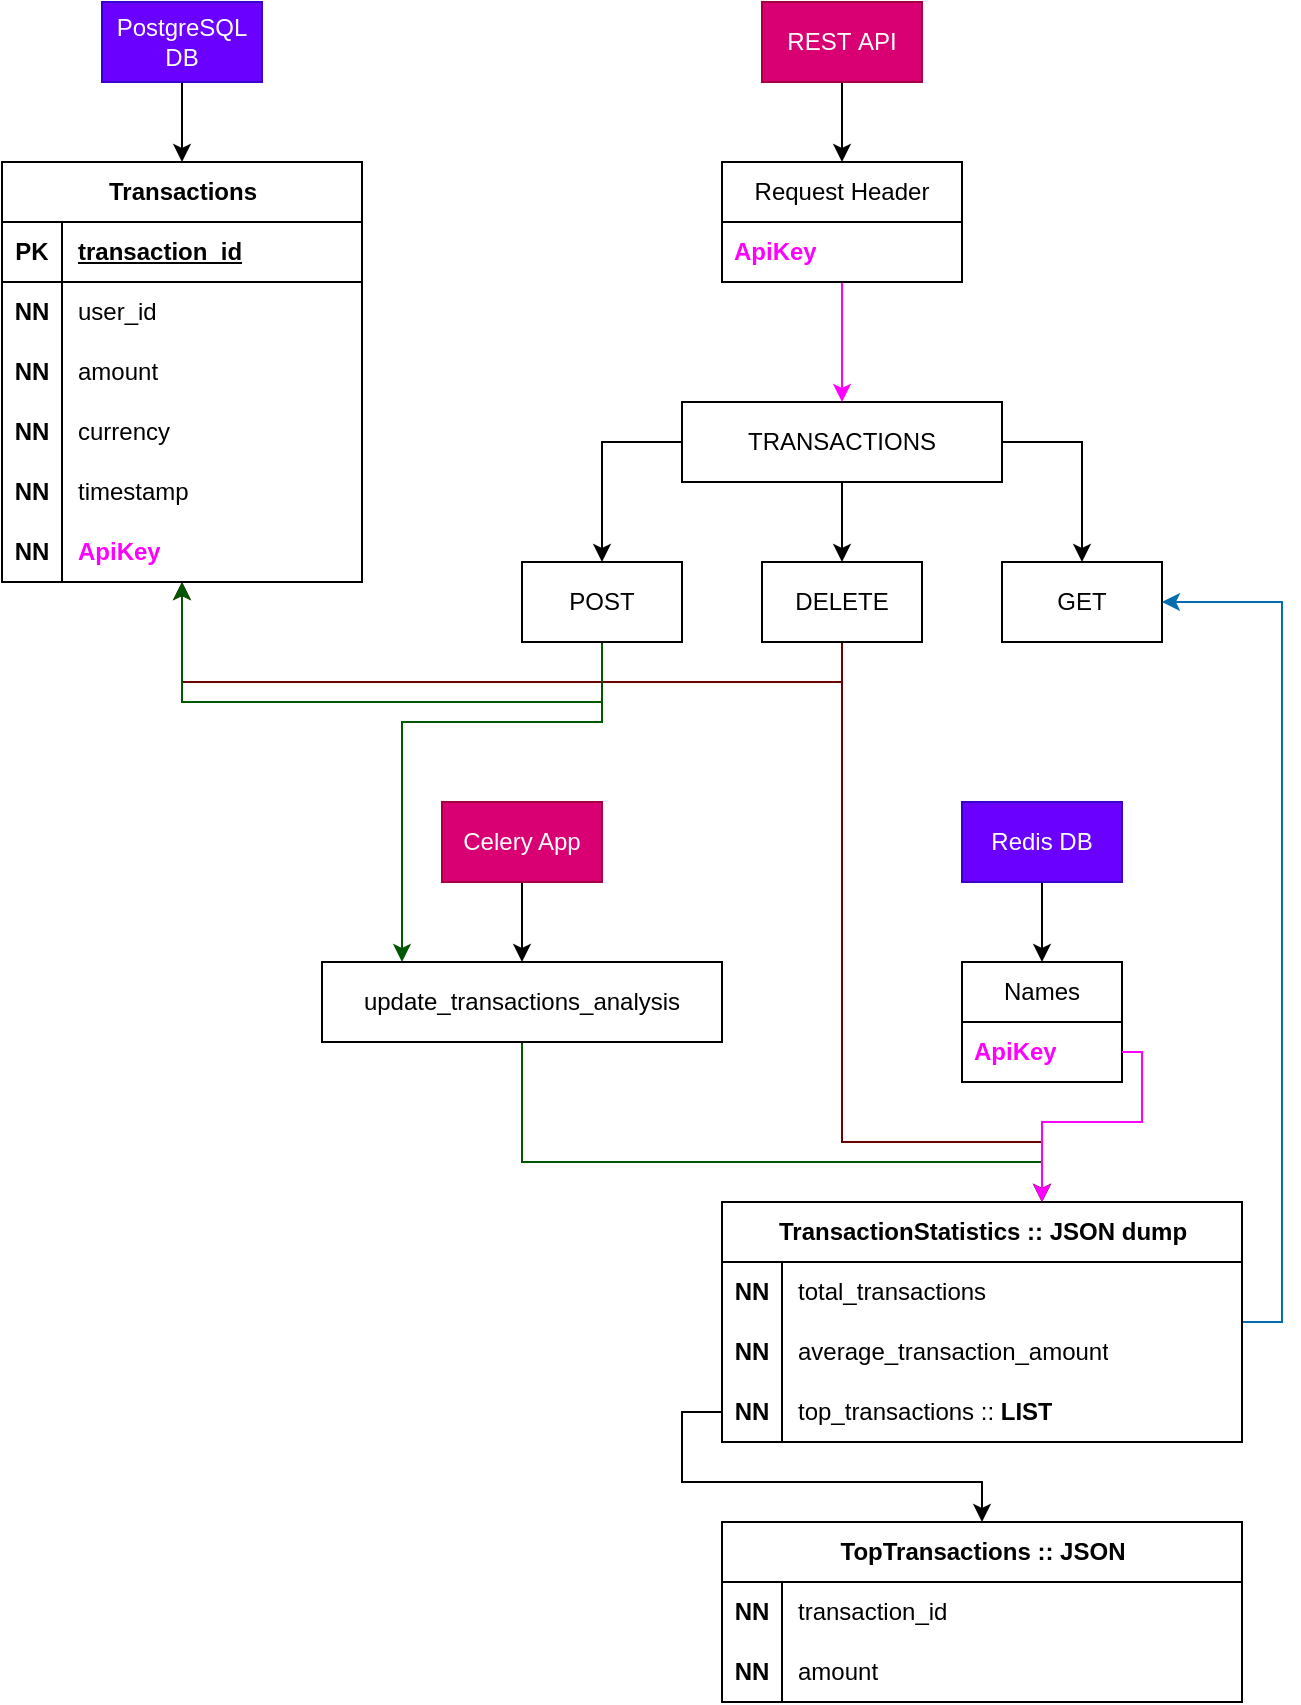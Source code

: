 <mxfile version="25.0.1">
  <diagram name="Page-1" id="o1BG832dbzwNH8DZ9vMf">
    <mxGraphModel dx="1931" dy="882" grid="1" gridSize="10" guides="1" tooltips="1" connect="1" arrows="1" fold="1" page="1" pageScale="1" pageWidth="850" pageHeight="1100" math="0" shadow="0">
      <root>
        <mxCell id="0" />
        <mxCell id="1" parent="0" />
        <mxCell id="3QUCudFNaCBAuOS9WqLj-140" style="edgeStyle=orthogonalEdgeStyle;rounded=0;orthogonalLoop=1;jettySize=auto;html=1;fillColor=#a20025;strokeColor=#6F0000;" parent="1" source="3QUCudFNaCBAuOS9WqLj-3" target="3QUCudFNaCBAuOS9WqLj-13" edge="1">
          <mxGeometry relative="1" as="geometry">
            <Array as="points">
              <mxPoint x="540" y="460" />
              <mxPoint x="210" y="460" />
            </Array>
          </mxGeometry>
        </mxCell>
        <mxCell id="3QUCudFNaCBAuOS9WqLj-240" style="edgeStyle=orthogonalEdgeStyle;rounded=0;orthogonalLoop=1;jettySize=auto;html=1;fillColor=#a20025;strokeColor=#6F0000;" parent="1" source="3QUCudFNaCBAuOS9WqLj-3" target="3QUCudFNaCBAuOS9WqLj-226" edge="1">
          <mxGeometry relative="1" as="geometry">
            <Array as="points">
              <mxPoint x="540" y="690" />
              <mxPoint x="640" y="690" />
            </Array>
          </mxGeometry>
        </mxCell>
        <mxCell id="3QUCudFNaCBAuOS9WqLj-3" value="DELETE" style="whiteSpace=wrap;html=1;" parent="1" vertex="1">
          <mxGeometry x="500" y="400" width="80" height="40" as="geometry" />
        </mxCell>
        <mxCell id="3QUCudFNaCBAuOS9WqLj-84" style="edgeStyle=orthogonalEdgeStyle;rounded=0;orthogonalLoop=1;jettySize=auto;html=1;fillColor=#008a00;strokeColor=#005700;" parent="1" source="3QUCudFNaCBAuOS9WqLj-7" target="3QUCudFNaCBAuOS9WqLj-13" edge="1">
          <mxGeometry relative="1" as="geometry">
            <Array as="points">
              <mxPoint x="420" y="470" />
              <mxPoint x="210" y="470" />
            </Array>
          </mxGeometry>
        </mxCell>
        <mxCell id="3QUCudFNaCBAuOS9WqLj-173" style="edgeStyle=orthogonalEdgeStyle;rounded=0;orthogonalLoop=1;jettySize=auto;html=1;fillColor=#008a00;strokeColor=#005700;" parent="1" source="3QUCudFNaCBAuOS9WqLj-7" target="3QUCudFNaCBAuOS9WqLj-79" edge="1">
          <mxGeometry relative="1" as="geometry">
            <Array as="points">
              <mxPoint x="420" y="480" />
              <mxPoint x="320" y="480" />
              <mxPoint x="320" y="620" />
            </Array>
          </mxGeometry>
        </mxCell>
        <mxCell id="3QUCudFNaCBAuOS9WqLj-7" value="POST" style="whiteSpace=wrap;html=1;" parent="1" vertex="1">
          <mxGeometry x="380" y="400" width="80" height="40" as="geometry" />
        </mxCell>
        <mxCell id="3QUCudFNaCBAuOS9WqLj-9" value="GET" style="whiteSpace=wrap;html=1;" parent="1" vertex="1">
          <mxGeometry x="620" y="400" width="80" height="40" as="geometry" />
        </mxCell>
        <mxCell id="3QUCudFNaCBAuOS9WqLj-73" style="edgeStyle=orthogonalEdgeStyle;rounded=0;orthogonalLoop=1;jettySize=auto;html=1;" parent="1" source="3QUCudFNaCBAuOS9WqLj-11" target="3QUCudFNaCBAuOS9WqLj-3" edge="1">
          <mxGeometry relative="1" as="geometry" />
        </mxCell>
        <mxCell id="3QUCudFNaCBAuOS9WqLj-74" style="edgeStyle=orthogonalEdgeStyle;rounded=0;orthogonalLoop=1;jettySize=auto;html=1;" parent="1" source="3QUCudFNaCBAuOS9WqLj-11" target="3QUCudFNaCBAuOS9WqLj-9" edge="1">
          <mxGeometry relative="1" as="geometry">
            <Array as="points">
              <mxPoint x="660" y="340" />
            </Array>
          </mxGeometry>
        </mxCell>
        <mxCell id="3QUCudFNaCBAuOS9WqLj-75" style="edgeStyle=orthogonalEdgeStyle;rounded=0;orthogonalLoop=1;jettySize=auto;html=1;" parent="1" source="3QUCudFNaCBAuOS9WqLj-11" target="3QUCudFNaCBAuOS9WqLj-7" edge="1">
          <mxGeometry relative="1" as="geometry">
            <Array as="points">
              <mxPoint x="420" y="340" />
            </Array>
          </mxGeometry>
        </mxCell>
        <mxCell id="3QUCudFNaCBAuOS9WqLj-11" value="TRANSACTIONS" style="whiteSpace=wrap;html=1;" parent="1" vertex="1">
          <mxGeometry x="460" y="320" width="160" height="40" as="geometry" />
        </mxCell>
        <mxCell id="3QUCudFNaCBAuOS9WqLj-13" value="Transactions" style="shape=table;startSize=30;container=1;collapsible=1;childLayout=tableLayout;fixedRows=1;rowLines=0;fontStyle=1;align=center;resizeLast=1;html=1;" parent="1" vertex="1">
          <mxGeometry x="120" y="200" width="180" height="210" as="geometry" />
        </mxCell>
        <mxCell id="3QUCudFNaCBAuOS9WqLj-14" value="" style="shape=tableRow;horizontal=0;startSize=0;swimlaneHead=0;swimlaneBody=0;fillColor=none;collapsible=0;dropTarget=0;points=[[0,0.5],[1,0.5]];portConstraint=eastwest;top=0;left=0;right=0;bottom=1;" parent="3QUCudFNaCBAuOS9WqLj-13" vertex="1">
          <mxGeometry y="30" width="180" height="30" as="geometry" />
        </mxCell>
        <mxCell id="3QUCudFNaCBAuOS9WqLj-15" value="PK" style="shape=partialRectangle;connectable=0;fillColor=none;top=0;left=0;bottom=0;right=0;fontStyle=1;overflow=hidden;whiteSpace=wrap;html=1;" parent="3QUCudFNaCBAuOS9WqLj-14" vertex="1">
          <mxGeometry width="30" height="30" as="geometry">
            <mxRectangle width="30" height="30" as="alternateBounds" />
          </mxGeometry>
        </mxCell>
        <mxCell id="3QUCudFNaCBAuOS9WqLj-16" value="transaction_id" style="shape=partialRectangle;connectable=0;fillColor=none;top=0;left=0;bottom=0;right=0;align=left;spacingLeft=6;fontStyle=5;overflow=hidden;whiteSpace=wrap;html=1;" parent="3QUCudFNaCBAuOS9WqLj-14" vertex="1">
          <mxGeometry x="30" width="150" height="30" as="geometry">
            <mxRectangle width="150" height="30" as="alternateBounds" />
          </mxGeometry>
        </mxCell>
        <mxCell id="3QUCudFNaCBAuOS9WqLj-17" value="" style="shape=tableRow;horizontal=0;startSize=0;swimlaneHead=0;swimlaneBody=0;fillColor=none;collapsible=0;dropTarget=0;points=[[0,0.5],[1,0.5]];portConstraint=eastwest;top=0;left=0;right=0;bottom=0;" parent="3QUCudFNaCBAuOS9WqLj-13" vertex="1">
          <mxGeometry y="60" width="180" height="30" as="geometry" />
        </mxCell>
        <mxCell id="3QUCudFNaCBAuOS9WqLj-18" value="&lt;b&gt;NN&lt;/b&gt;" style="shape=partialRectangle;connectable=0;fillColor=none;top=0;left=0;bottom=0;right=0;editable=1;overflow=hidden;whiteSpace=wrap;html=1;" parent="3QUCudFNaCBAuOS9WqLj-17" vertex="1">
          <mxGeometry width="30" height="30" as="geometry">
            <mxRectangle width="30" height="30" as="alternateBounds" />
          </mxGeometry>
        </mxCell>
        <mxCell id="3QUCudFNaCBAuOS9WqLj-19" value="user_id" style="shape=partialRectangle;connectable=0;fillColor=none;top=0;left=0;bottom=0;right=0;align=left;spacingLeft=6;overflow=hidden;whiteSpace=wrap;html=1;" parent="3QUCudFNaCBAuOS9WqLj-17" vertex="1">
          <mxGeometry x="30" width="150" height="30" as="geometry">
            <mxRectangle width="150" height="30" as="alternateBounds" />
          </mxGeometry>
        </mxCell>
        <mxCell id="3QUCudFNaCBAuOS9WqLj-20" value="" style="shape=tableRow;horizontal=0;startSize=0;swimlaneHead=0;swimlaneBody=0;fillColor=none;collapsible=0;dropTarget=0;points=[[0,0.5],[1,0.5]];portConstraint=eastwest;top=0;left=0;right=0;bottom=0;" parent="3QUCudFNaCBAuOS9WqLj-13" vertex="1">
          <mxGeometry y="90" width="180" height="30" as="geometry" />
        </mxCell>
        <mxCell id="3QUCudFNaCBAuOS9WqLj-21" value="&lt;b&gt;NN&lt;/b&gt;" style="shape=partialRectangle;connectable=0;fillColor=none;top=0;left=0;bottom=0;right=0;editable=1;overflow=hidden;whiteSpace=wrap;html=1;" parent="3QUCudFNaCBAuOS9WqLj-20" vertex="1">
          <mxGeometry width="30" height="30" as="geometry">
            <mxRectangle width="30" height="30" as="alternateBounds" />
          </mxGeometry>
        </mxCell>
        <mxCell id="3QUCudFNaCBAuOS9WqLj-22" value="amount" style="shape=partialRectangle;connectable=0;fillColor=none;top=0;left=0;bottom=0;right=0;align=left;spacingLeft=6;overflow=hidden;whiteSpace=wrap;html=1;" parent="3QUCudFNaCBAuOS9WqLj-20" vertex="1">
          <mxGeometry x="30" width="150" height="30" as="geometry">
            <mxRectangle width="150" height="30" as="alternateBounds" />
          </mxGeometry>
        </mxCell>
        <mxCell id="3QUCudFNaCBAuOS9WqLj-23" value="" style="shape=tableRow;horizontal=0;startSize=0;swimlaneHead=0;swimlaneBody=0;fillColor=none;collapsible=0;dropTarget=0;points=[[0,0.5],[1,0.5]];portConstraint=eastwest;top=0;left=0;right=0;bottom=0;" parent="3QUCudFNaCBAuOS9WqLj-13" vertex="1">
          <mxGeometry y="120" width="180" height="30" as="geometry" />
        </mxCell>
        <mxCell id="3QUCudFNaCBAuOS9WqLj-24" value="&lt;b&gt;NN&lt;/b&gt;" style="shape=partialRectangle;connectable=0;fillColor=none;top=0;left=0;bottom=0;right=0;editable=1;overflow=hidden;whiteSpace=wrap;html=1;" parent="3QUCudFNaCBAuOS9WqLj-23" vertex="1">
          <mxGeometry width="30" height="30" as="geometry">
            <mxRectangle width="30" height="30" as="alternateBounds" />
          </mxGeometry>
        </mxCell>
        <mxCell id="3QUCudFNaCBAuOS9WqLj-25" value="currency" style="shape=partialRectangle;connectable=0;fillColor=none;top=0;left=0;bottom=0;right=0;align=left;spacingLeft=6;overflow=hidden;whiteSpace=wrap;html=1;" parent="3QUCudFNaCBAuOS9WqLj-23" vertex="1">
          <mxGeometry x="30" width="150" height="30" as="geometry">
            <mxRectangle width="150" height="30" as="alternateBounds" />
          </mxGeometry>
        </mxCell>
        <mxCell id="3QUCudFNaCBAuOS9WqLj-26" style="shape=tableRow;horizontal=0;startSize=0;swimlaneHead=0;swimlaneBody=0;fillColor=none;collapsible=0;dropTarget=0;points=[[0,0.5],[1,0.5]];portConstraint=eastwest;top=0;left=0;right=0;bottom=0;" parent="3QUCudFNaCBAuOS9WqLj-13" vertex="1">
          <mxGeometry y="150" width="180" height="30" as="geometry" />
        </mxCell>
        <mxCell id="3QUCudFNaCBAuOS9WqLj-27" value="&lt;b&gt;NN&lt;/b&gt;" style="shape=partialRectangle;connectable=0;fillColor=none;top=0;left=0;bottom=0;right=0;editable=1;overflow=hidden;whiteSpace=wrap;html=1;" parent="3QUCudFNaCBAuOS9WqLj-26" vertex="1">
          <mxGeometry width="30" height="30" as="geometry">
            <mxRectangle width="30" height="30" as="alternateBounds" />
          </mxGeometry>
        </mxCell>
        <mxCell id="3QUCudFNaCBAuOS9WqLj-28" value="timestamp" style="shape=partialRectangle;connectable=0;fillColor=none;top=0;left=0;bottom=0;right=0;align=left;spacingLeft=6;overflow=hidden;whiteSpace=wrap;html=1;" parent="3QUCudFNaCBAuOS9WqLj-26" vertex="1">
          <mxGeometry x="30" width="150" height="30" as="geometry">
            <mxRectangle width="150" height="30" as="alternateBounds" />
          </mxGeometry>
        </mxCell>
        <mxCell id="3QUCudFNaCBAuOS9WqLj-168" style="shape=tableRow;horizontal=0;startSize=0;swimlaneHead=0;swimlaneBody=0;fillColor=none;collapsible=0;dropTarget=0;points=[[0,0.5],[1,0.5]];portConstraint=eastwest;top=0;left=0;right=0;bottom=0;" parent="3QUCudFNaCBAuOS9WqLj-13" vertex="1">
          <mxGeometry y="180" width="180" height="30" as="geometry" />
        </mxCell>
        <mxCell id="3QUCudFNaCBAuOS9WqLj-169" value="&lt;b&gt;NN&lt;/b&gt;" style="shape=partialRectangle;connectable=0;fillColor=none;top=0;left=0;bottom=0;right=0;editable=1;overflow=hidden;whiteSpace=wrap;html=1;" parent="3QUCudFNaCBAuOS9WqLj-168" vertex="1">
          <mxGeometry width="30" height="30" as="geometry">
            <mxRectangle width="30" height="30" as="alternateBounds" />
          </mxGeometry>
        </mxCell>
        <mxCell id="3QUCudFNaCBAuOS9WqLj-170" value="&lt;b&gt;&lt;font color=&quot;#ff00ff&quot;&gt;ApiKey&lt;/font&gt;&lt;/b&gt;" style="shape=partialRectangle;connectable=0;fillColor=none;top=0;left=0;bottom=0;right=0;align=left;spacingLeft=6;overflow=hidden;whiteSpace=wrap;html=1;" parent="3QUCudFNaCBAuOS9WqLj-168" vertex="1">
          <mxGeometry x="30" width="150" height="30" as="geometry">
            <mxRectangle width="150" height="30" as="alternateBounds" />
          </mxGeometry>
        </mxCell>
        <mxCell id="3QUCudFNaCBAuOS9WqLj-71" style="edgeStyle=orthogonalEdgeStyle;rounded=0;orthogonalLoop=1;jettySize=auto;html=1;strokeColor=#ff00ff;" parent="1" source="3QUCudFNaCBAuOS9WqLj-55" target="3QUCudFNaCBAuOS9WqLj-11" edge="1">
          <mxGeometry relative="1" as="geometry" />
        </mxCell>
        <mxCell id="3QUCudFNaCBAuOS9WqLj-55" value="Request Header" style="swimlane;fontStyle=0;childLayout=stackLayout;horizontal=1;startSize=30;horizontalStack=0;resizeParent=1;resizeParentMax=0;resizeLast=0;collapsible=1;marginBottom=0;whiteSpace=wrap;html=1;" parent="1" vertex="1">
          <mxGeometry x="480" y="200" width="120" height="60" as="geometry" />
        </mxCell>
        <mxCell id="3QUCudFNaCBAuOS9WqLj-56" value="&lt;font color=&quot;#ff00ff&quot;&gt;ApiKey&lt;/font&gt;" style="text;strokeColor=none;fillColor=none;align=left;verticalAlign=middle;spacingLeft=4;spacingRight=4;overflow=hidden;points=[[0,0.5],[1,0.5]];portConstraint=eastwest;rotatable=0;whiteSpace=wrap;html=1;fontStyle=1" parent="3QUCudFNaCBAuOS9WqLj-55" vertex="1">
          <mxGeometry y="30" width="120" height="30" as="geometry" />
        </mxCell>
        <mxCell id="3QUCudFNaCBAuOS9WqLj-70" style="edgeStyle=orthogonalEdgeStyle;rounded=0;orthogonalLoop=1;jettySize=auto;html=1;" parent="1" source="3QUCudFNaCBAuOS9WqLj-69" target="3QUCudFNaCBAuOS9WqLj-55" edge="1">
          <mxGeometry relative="1" as="geometry" />
        </mxCell>
        <mxCell id="3QUCudFNaCBAuOS9WqLj-69" value="REST&amp;nbsp;&lt;span style=&quot;background-color: initial;&quot;&gt;API&lt;/span&gt;" style="rounded=0;whiteSpace=wrap;html=1;fillColor=#d80073;strokeColor=#A50040;fontColor=#ffffff;" parent="1" vertex="1">
          <mxGeometry x="500" y="120" width="80" height="40" as="geometry" />
        </mxCell>
        <mxCell id="3QUCudFNaCBAuOS9WqLj-80" value="" style="edgeStyle=orthogonalEdgeStyle;rounded=0;orthogonalLoop=1;jettySize=auto;html=1;" parent="1" source="3QUCudFNaCBAuOS9WqLj-78" target="3QUCudFNaCBAuOS9WqLj-79" edge="1">
          <mxGeometry relative="1" as="geometry" />
        </mxCell>
        <mxCell id="3QUCudFNaCBAuOS9WqLj-78" value="Celery App" style="rounded=0;whiteSpace=wrap;html=1;fillColor=#d80073;fontColor=#ffffff;strokeColor=#A50040;" parent="1" vertex="1">
          <mxGeometry x="340" y="520" width="80" height="40" as="geometry" />
        </mxCell>
        <mxCell id="3QUCudFNaCBAuOS9WqLj-239" style="edgeStyle=orthogonalEdgeStyle;rounded=0;orthogonalLoop=1;jettySize=auto;html=1;fillColor=#008a00;strokeColor=#005700;" parent="1" source="3QUCudFNaCBAuOS9WqLj-79" target="3QUCudFNaCBAuOS9WqLj-226" edge="1">
          <mxGeometry relative="1" as="geometry">
            <Array as="points">
              <mxPoint x="380" y="700" />
              <mxPoint x="640" y="700" />
            </Array>
          </mxGeometry>
        </mxCell>
        <mxCell id="3QUCudFNaCBAuOS9WqLj-79" value="update_transactions_analysis" style="whiteSpace=wrap;html=1;rounded=0;" parent="1" vertex="1">
          <mxGeometry x="280" y="600" width="200" height="40" as="geometry" />
        </mxCell>
        <mxCell id="3QUCudFNaCBAuOS9WqLj-180" style="edgeStyle=orthogonalEdgeStyle;rounded=0;orthogonalLoop=1;jettySize=auto;html=1;" parent="1" source="3QUCudFNaCBAuOS9WqLj-85" target="3QUCudFNaCBAuOS9WqLj-178" edge="1">
          <mxGeometry relative="1" as="geometry" />
        </mxCell>
        <mxCell id="3QUCudFNaCBAuOS9WqLj-85" value="Redis DB" style="rounded=0;whiteSpace=wrap;html=1;fillColor=#6a00ff;fontColor=#ffffff;strokeColor=#3700CC;" parent="1" vertex="1">
          <mxGeometry x="600" y="520" width="80" height="40" as="geometry" />
        </mxCell>
        <mxCell id="3QUCudFNaCBAuOS9WqLj-122" value="TopTransactions :: JSON" style="shape=table;startSize=30;container=1;collapsible=1;childLayout=tableLayout;fixedRows=1;rowLines=0;fontStyle=1;align=center;resizeLast=1;html=1;" parent="1" vertex="1">
          <mxGeometry x="480" y="880" width="260" height="90" as="geometry" />
        </mxCell>
        <mxCell id="3QUCudFNaCBAuOS9WqLj-123" value="" style="shape=tableRow;horizontal=0;startSize=0;swimlaneHead=0;swimlaneBody=0;fillColor=none;collapsible=0;dropTarget=0;points=[[0,0.5],[1,0.5]];portConstraint=eastwest;top=0;left=0;right=0;bottom=0;" parent="3QUCudFNaCBAuOS9WqLj-122" vertex="1">
          <mxGeometry y="30" width="260" height="30" as="geometry" />
        </mxCell>
        <mxCell id="3QUCudFNaCBAuOS9WqLj-124" value="&lt;b&gt;NN&lt;/b&gt;" style="shape=partialRectangle;connectable=0;fillColor=none;top=0;left=0;bottom=0;right=0;editable=1;overflow=hidden;whiteSpace=wrap;html=1;" parent="3QUCudFNaCBAuOS9WqLj-123" vertex="1">
          <mxGeometry width="30" height="30" as="geometry">
            <mxRectangle width="30" height="30" as="alternateBounds" />
          </mxGeometry>
        </mxCell>
        <mxCell id="3QUCudFNaCBAuOS9WqLj-125" value="transaction_id" style="shape=partialRectangle;connectable=0;fillColor=none;top=0;left=0;bottom=0;right=0;align=left;spacingLeft=6;overflow=hidden;whiteSpace=wrap;html=1;" parent="3QUCudFNaCBAuOS9WqLj-123" vertex="1">
          <mxGeometry x="30" width="230" height="30" as="geometry">
            <mxRectangle width="230" height="30" as="alternateBounds" />
          </mxGeometry>
        </mxCell>
        <mxCell id="3QUCudFNaCBAuOS9WqLj-126" value="" style="shape=tableRow;horizontal=0;startSize=0;swimlaneHead=0;swimlaneBody=0;fillColor=none;collapsible=0;dropTarget=0;points=[[0,0.5],[1,0.5]];portConstraint=eastwest;top=0;left=0;right=0;bottom=0;" parent="3QUCudFNaCBAuOS9WqLj-122" vertex="1">
          <mxGeometry y="60" width="260" height="30" as="geometry" />
        </mxCell>
        <mxCell id="3QUCudFNaCBAuOS9WqLj-127" value="&lt;b&gt;NN&lt;/b&gt;" style="shape=partialRectangle;connectable=0;fillColor=none;top=0;left=0;bottom=0;right=0;editable=1;overflow=hidden;whiteSpace=wrap;html=1;" parent="3QUCudFNaCBAuOS9WqLj-126" vertex="1">
          <mxGeometry width="30" height="30" as="geometry">
            <mxRectangle width="30" height="30" as="alternateBounds" />
          </mxGeometry>
        </mxCell>
        <mxCell id="3QUCudFNaCBAuOS9WqLj-128" value="amount" style="shape=partialRectangle;connectable=0;fillColor=none;top=0;left=0;bottom=0;right=0;align=left;spacingLeft=6;overflow=hidden;whiteSpace=wrap;html=1;" parent="3QUCudFNaCBAuOS9WqLj-126" vertex="1">
          <mxGeometry x="30" width="230" height="30" as="geometry">
            <mxRectangle width="230" height="30" as="alternateBounds" />
          </mxGeometry>
        </mxCell>
        <mxCell id="3QUCudFNaCBAuOS9WqLj-143" style="edgeStyle=orthogonalEdgeStyle;rounded=0;orthogonalLoop=1;jettySize=auto;html=1;" parent="1" source="3QUCudFNaCBAuOS9WqLj-142" target="3QUCudFNaCBAuOS9WqLj-13" edge="1">
          <mxGeometry relative="1" as="geometry" />
        </mxCell>
        <mxCell id="3QUCudFNaCBAuOS9WqLj-142" value="PostgreSQL DB" style="rounded=0;whiteSpace=wrap;html=1;fillColor=#6a00ff;fontColor=#ffffff;strokeColor=#3700CC;" parent="1" vertex="1">
          <mxGeometry x="170" y="120" width="80" height="40" as="geometry" />
        </mxCell>
        <mxCell id="3QUCudFNaCBAuOS9WqLj-178" value="Names" style="swimlane;fontStyle=0;childLayout=stackLayout;horizontal=1;startSize=30;horizontalStack=0;resizeParent=1;resizeParentMax=0;resizeLast=0;collapsible=1;marginBottom=0;whiteSpace=wrap;html=1;" parent="1" vertex="1">
          <mxGeometry x="600" y="600" width="80" height="60" as="geometry" />
        </mxCell>
        <mxCell id="3QUCudFNaCBAuOS9WqLj-179" value="&lt;font color=&quot;#ff00ff&quot;&gt;ApiKey&lt;/font&gt;" style="text;strokeColor=none;fillColor=none;align=left;verticalAlign=middle;spacingLeft=4;spacingRight=4;overflow=hidden;points=[[0,0.5],[1,0.5]];portConstraint=eastwest;rotatable=0;whiteSpace=wrap;html=1;fontStyle=1" parent="3QUCudFNaCBAuOS9WqLj-178" vertex="1">
          <mxGeometry y="30" width="80" height="30" as="geometry" />
        </mxCell>
        <mxCell id="3QUCudFNaCBAuOS9WqLj-238" style="edgeStyle=orthogonalEdgeStyle;rounded=0;orthogonalLoop=1;jettySize=auto;html=1;fillColor=#1ba1e2;strokeColor=#006EAF;" parent="1" source="3QUCudFNaCBAuOS9WqLj-226" target="3QUCudFNaCBAuOS9WqLj-9" edge="1">
          <mxGeometry relative="1" as="geometry">
            <Array as="points">
              <mxPoint x="760" y="780" />
              <mxPoint x="760" y="420" />
            </Array>
          </mxGeometry>
        </mxCell>
        <mxCell id="3QUCudFNaCBAuOS9WqLj-226" value="TransactionStatistics :: JSON dump" style="shape=table;startSize=30;container=1;collapsible=1;childLayout=tableLayout;fixedRows=1;rowLines=0;fontStyle=1;align=center;resizeLast=1;html=1;" parent="1" vertex="1">
          <mxGeometry x="480" y="720" width="260" height="120" as="geometry" />
        </mxCell>
        <mxCell id="3QUCudFNaCBAuOS9WqLj-227" value="" style="shape=tableRow;horizontal=0;startSize=0;swimlaneHead=0;swimlaneBody=0;fillColor=none;collapsible=0;dropTarget=0;points=[[0,0.5],[1,0.5]];portConstraint=eastwest;top=0;left=0;right=0;bottom=0;" parent="3QUCudFNaCBAuOS9WqLj-226" vertex="1">
          <mxGeometry y="30" width="260" height="30" as="geometry" />
        </mxCell>
        <mxCell id="3QUCudFNaCBAuOS9WqLj-228" value="&lt;b&gt;NN&lt;/b&gt;" style="shape=partialRectangle;connectable=0;fillColor=none;top=0;left=0;bottom=0;right=0;editable=1;overflow=hidden;whiteSpace=wrap;html=1;" parent="3QUCudFNaCBAuOS9WqLj-227" vertex="1">
          <mxGeometry width="30" height="30" as="geometry">
            <mxRectangle width="30" height="30" as="alternateBounds" />
          </mxGeometry>
        </mxCell>
        <mxCell id="3QUCudFNaCBAuOS9WqLj-229" value="total_transactions" style="shape=partialRectangle;connectable=0;fillColor=none;top=0;left=0;bottom=0;right=0;align=left;spacingLeft=6;overflow=hidden;whiteSpace=wrap;html=1;" parent="3QUCudFNaCBAuOS9WqLj-227" vertex="1">
          <mxGeometry x="30" width="230" height="30" as="geometry">
            <mxRectangle width="230" height="30" as="alternateBounds" />
          </mxGeometry>
        </mxCell>
        <mxCell id="3QUCudFNaCBAuOS9WqLj-230" value="" style="shape=tableRow;horizontal=0;startSize=0;swimlaneHead=0;swimlaneBody=0;fillColor=none;collapsible=0;dropTarget=0;points=[[0,0.5],[1,0.5]];portConstraint=eastwest;top=0;left=0;right=0;bottom=0;" parent="3QUCudFNaCBAuOS9WqLj-226" vertex="1">
          <mxGeometry y="60" width="260" height="30" as="geometry" />
        </mxCell>
        <mxCell id="3QUCudFNaCBAuOS9WqLj-231" value="&lt;b&gt;NN&lt;/b&gt;" style="shape=partialRectangle;connectable=0;fillColor=none;top=0;left=0;bottom=0;right=0;editable=1;overflow=hidden;whiteSpace=wrap;html=1;" parent="3QUCudFNaCBAuOS9WqLj-230" vertex="1">
          <mxGeometry width="30" height="30" as="geometry">
            <mxRectangle width="30" height="30" as="alternateBounds" />
          </mxGeometry>
        </mxCell>
        <mxCell id="3QUCudFNaCBAuOS9WqLj-232" value="average_transaction_amount" style="shape=partialRectangle;connectable=0;fillColor=none;top=0;left=0;bottom=0;right=0;align=left;spacingLeft=6;overflow=hidden;whiteSpace=wrap;html=1;" parent="3QUCudFNaCBAuOS9WqLj-230" vertex="1">
          <mxGeometry x="30" width="230" height="30" as="geometry">
            <mxRectangle width="230" height="30" as="alternateBounds" />
          </mxGeometry>
        </mxCell>
        <mxCell id="3QUCudFNaCBAuOS9WqLj-233" style="shape=tableRow;horizontal=0;startSize=0;swimlaneHead=0;swimlaneBody=0;fillColor=none;collapsible=0;dropTarget=0;points=[[0,0.5],[1,0.5]];portConstraint=eastwest;top=0;left=0;right=0;bottom=0;" parent="3QUCudFNaCBAuOS9WqLj-226" vertex="1">
          <mxGeometry y="90" width="260" height="30" as="geometry" />
        </mxCell>
        <mxCell id="3QUCudFNaCBAuOS9WqLj-234" value="&lt;b&gt;NN&lt;/b&gt;" style="shape=partialRectangle;connectable=0;fillColor=none;top=0;left=0;bottom=0;right=0;editable=1;overflow=hidden;whiteSpace=wrap;html=1;" parent="3QUCudFNaCBAuOS9WqLj-233" vertex="1">
          <mxGeometry width="30" height="30" as="geometry">
            <mxRectangle width="30" height="30" as="alternateBounds" />
          </mxGeometry>
        </mxCell>
        <mxCell id="3QUCudFNaCBAuOS9WqLj-235" value="top_transactions :: &lt;b&gt;LIST&lt;/b&gt;" style="shape=partialRectangle;connectable=0;fillColor=none;top=0;left=0;bottom=0;right=0;align=left;spacingLeft=6;overflow=hidden;whiteSpace=wrap;html=1;" parent="3QUCudFNaCBAuOS9WqLj-233" vertex="1">
          <mxGeometry x="30" width="230" height="30" as="geometry">
            <mxRectangle width="230" height="30" as="alternateBounds" />
          </mxGeometry>
        </mxCell>
        <mxCell id="3QUCudFNaCBAuOS9WqLj-236" style="edgeStyle=orthogonalEdgeStyle;rounded=0;orthogonalLoop=1;jettySize=auto;html=1;" parent="1" source="3QUCudFNaCBAuOS9WqLj-233" target="3QUCudFNaCBAuOS9WqLj-122" edge="1">
          <mxGeometry relative="1" as="geometry" />
        </mxCell>
        <mxCell id="UvbEq6Ti5oTfBFyM0-TA-1" style="edgeStyle=orthogonalEdgeStyle;rounded=0;orthogonalLoop=1;jettySize=auto;html=1;strokeColor=#ff00ff;" parent="1" source="3QUCudFNaCBAuOS9WqLj-179" target="3QUCudFNaCBAuOS9WqLj-226" edge="1">
          <mxGeometry relative="1" as="geometry">
            <Array as="points">
              <mxPoint x="690" y="645" />
              <mxPoint x="690" y="680" />
              <mxPoint x="640" y="680" />
            </Array>
          </mxGeometry>
        </mxCell>
      </root>
    </mxGraphModel>
  </diagram>
</mxfile>
